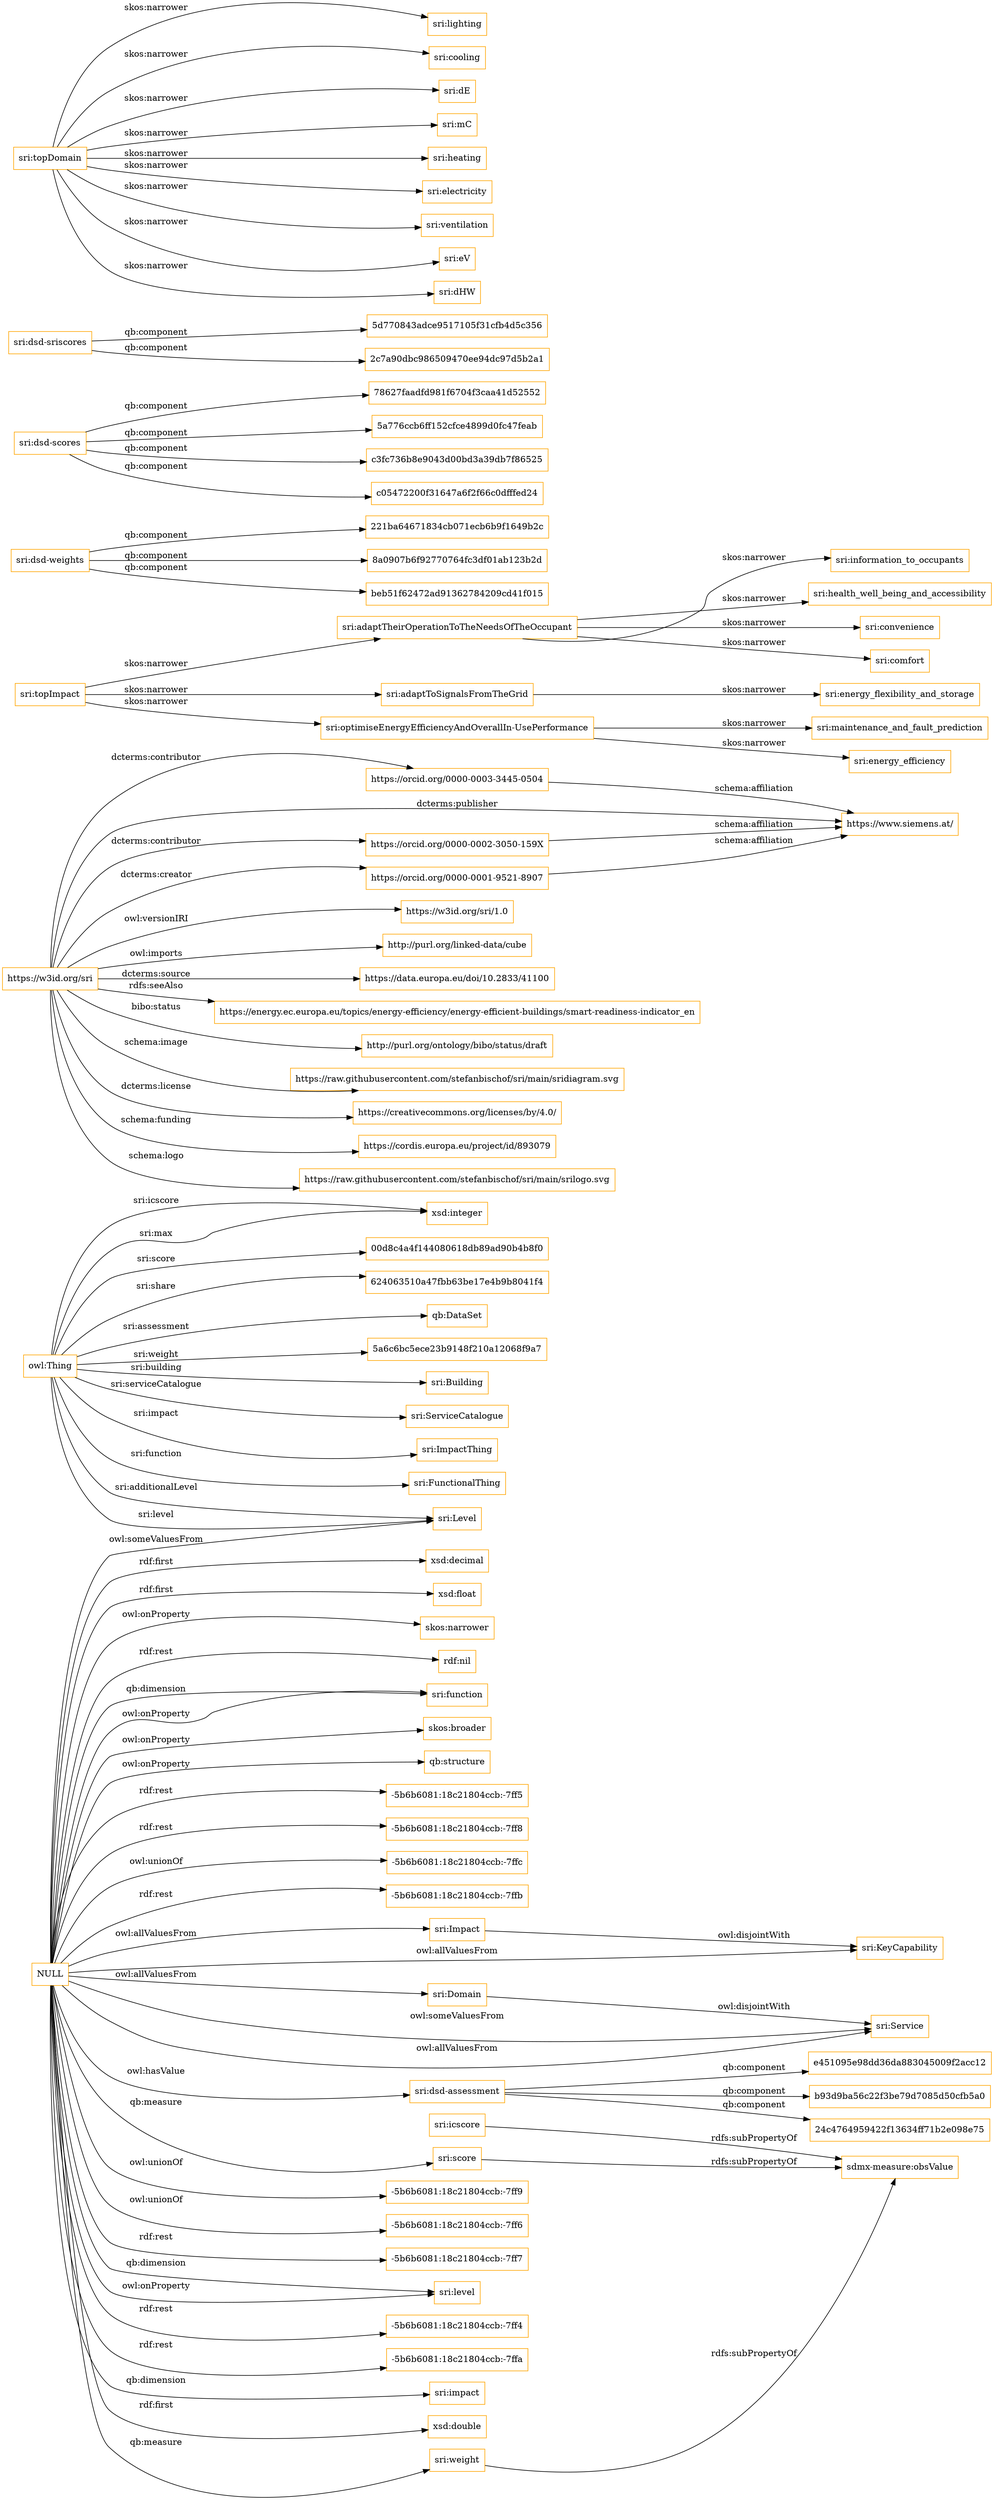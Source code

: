digraph ar2dtool_diagram { 
rankdir=LR;
size="1501"
node [shape = rectangle, color="orange"]; "sri:Building" "sri:KeyCapability" "sri:Service" "sri:ServiceCatalogue" "sri:Impact" "sri:Domain" "sri:ImpactThing" "sri:FunctionalThing" "sri:Level" ; /*classes style*/
	"https://orcid.org/0000-0003-3445-0504" -> "https://www.siemens.at/" [ label = "schema:affiliation" ];
	"https://orcid.org/0000-0002-3050-159X" -> "https://www.siemens.at/" [ label = "schema:affiliation" ];
	"https://orcid.org/0000-0001-9521-8907" -> "https://www.siemens.at/" [ label = "schema:affiliation" ];
	"sri:weight" -> "sdmx-measure:obsValue" [ label = "rdfs:subPropertyOf" ];
	"sri:adaptTheirOperationToTheNeedsOfTheOccupant" -> "sri:information_to_occupants" [ label = "skos:narrower" ];
	"sri:adaptTheirOperationToTheNeedsOfTheOccupant" -> "sri:health_well_being_and_accessibility" [ label = "skos:narrower" ];
	"sri:adaptTheirOperationToTheNeedsOfTheOccupant" -> "sri:convenience" [ label = "skos:narrower" ];
	"sri:adaptTheirOperationToTheNeedsOfTheOccupant" -> "sri:comfort" [ label = "skos:narrower" ];
	"sri:dsd-weights" -> "221ba64671834cb071ecb6b9f1649b2c" [ label = "qb:component" ];
	"sri:dsd-weights" -> "8a0907b6f92770764fc3df01ab123b2d" [ label = "qb:component" ];
	"sri:dsd-weights" -> "beb51f62472ad91362784209cd41f015" [ label = "qb:component" ];
	"sri:adaptToSignalsFromTheGrid" -> "sri:energy_flexibility_and_storage" [ label = "skos:narrower" ];
	"sri:icscore" -> "sdmx-measure:obsValue" [ label = "rdfs:subPropertyOf" ];
	"sri:dsd-scores" -> "78627faadfd981f6704f3caa41d52552" [ label = "qb:component" ];
	"sri:dsd-scores" -> "5a776ccb6ff152cfce4899d0fc47feab" [ label = "qb:component" ];
	"sri:dsd-scores" -> "c3fc736b8e9043d00bd3a39db7f86525" [ label = "qb:component" ];
	"sri:dsd-scores" -> "c05472200f31647a6f2f66c0dfffed24" [ label = "qb:component" ];
	"sri:optimiseEnergyEfficiencyAndOverallIn-UsePerformance" -> "sri:maintenance_and_fault_prediction" [ label = "skos:narrower" ];
	"sri:optimiseEnergyEfficiencyAndOverallIn-UsePerformance" -> "sri:energy_efficiency" [ label = "skos:narrower" ];
	"sri:dsd-sriscores" -> "5d770843adce9517105f31cfb4d5c356" [ label = "qb:component" ];
	"sri:dsd-sriscores" -> "2c7a90dbc986509470ee94dc97d5b2a1" [ label = "qb:component" ];
	"sri:Impact" -> "sri:KeyCapability" [ label = "owl:disjointWith" ];
	"sri:topImpact" -> "sri:optimiseEnergyEfficiencyAndOverallIn-UsePerformance" [ label = "skos:narrower" ];
	"sri:topImpact" -> "sri:adaptToSignalsFromTheGrid" [ label = "skos:narrower" ];
	"sri:topImpact" -> "sri:adaptTheirOperationToTheNeedsOfTheOccupant" [ label = "skos:narrower" ];
	"https://w3id.org/sri" -> "https://orcid.org/0000-0003-3445-0504" [ label = "dcterms:contributor" ];
	"https://w3id.org/sri" -> "https://orcid.org/0000-0001-9521-8907" [ label = "dcterms:creator" ];
	"https://w3id.org/sri" -> "https://www.siemens.at/" [ label = "dcterms:publisher" ];
	"https://w3id.org/sri" -> "https://w3id.org/sri/1.0" [ label = "owl:versionIRI" ];
	"https://w3id.org/sri" -> "http://purl.org/linked-data/cube" [ label = "owl:imports" ];
	"https://w3id.org/sri" -> "https://data.europa.eu/doi/10.2833/41100" [ label = "dcterms:source" ];
	"https://w3id.org/sri" -> "https://orcid.org/0000-0002-3050-159X" [ label = "dcterms:contributor" ];
	"https://w3id.org/sri" -> "https://energy.ec.europa.eu/topics/energy-efficiency/energy-efficient-buildings/smart-readiness-indicator_en" [ label = "rdfs:seeAlso" ];
	"https://w3id.org/sri" -> "http://purl.org/ontology/bibo/status/draft" [ label = "bibo:status" ];
	"https://w3id.org/sri" -> "https://raw.githubusercontent.com/stefanbischof/sri/main/sridiagram.svg" [ label = "schema:image" ];
	"https://w3id.org/sri" -> "https://creativecommons.org/licenses/by/4.0/" [ label = "dcterms:license" ];
	"https://w3id.org/sri" -> "https://cordis.europa.eu/project/id/893079" [ label = "schema:funding" ];
	"https://w3id.org/sri" -> "https://raw.githubusercontent.com/stefanbischof/sri/main/srilogo.svg" [ label = "schema:logo" ];
	"sri:Domain" -> "sri:Service" [ label = "owl:disjointWith" ];
	"sri:topDomain" -> "sri:lighting" [ label = "skos:narrower" ];
	"sri:topDomain" -> "sri:cooling" [ label = "skos:narrower" ];
	"sri:topDomain" -> "sri:dE" [ label = "skos:narrower" ];
	"sri:topDomain" -> "sri:mC" [ label = "skos:narrower" ];
	"sri:topDomain" -> "sri:heating" [ label = "skos:narrower" ];
	"sri:topDomain" -> "sri:electricity" [ label = "skos:narrower" ];
	"sri:topDomain" -> "sri:ventilation" [ label = "skos:narrower" ];
	"sri:topDomain" -> "sri:eV" [ label = "skos:narrower" ];
	"sri:topDomain" -> "sri:dHW" [ label = "skos:narrower" ];
	"sri:dsd-assessment" -> "24c4764959422f13634ff71b2e098e75" [ label = "qb:component" ];
	"sri:dsd-assessment" -> "e451095e98dd36da883045009f2acc12" [ label = "qb:component" ];
	"sri:dsd-assessment" -> "b93d9ba56c22f3be79d7085d50cfb5a0" [ label = "qb:component" ];
	"sri:score" -> "sdmx-measure:obsValue" [ label = "rdfs:subPropertyOf" ];
	"NULL" -> "sri:Service" [ label = "owl:someValuesFrom" ];
	"NULL" -> "sri:dsd-assessment" [ label = "owl:hasValue" ];
	"NULL" -> "-5b6b6081:18c21804ccb:-7ff9" [ label = "owl:unionOf" ];
	"NULL" -> "-5b6b6081:18c21804ccb:-7ff6" [ label = "owl:unionOf" ];
	"NULL" -> "sri:weight" [ label = "qb:measure" ];
	"NULL" -> "-5b6b6081:18c21804ccb:-7ff7" [ label = "rdf:rest" ];
	"NULL" -> "sri:Domain" [ label = "owl:allValuesFrom" ];
	"NULL" -> "sri:level" [ label = "qb:dimension" ];
	"NULL" -> "-5b6b6081:18c21804ccb:-7ff4" [ label = "rdf:rest" ];
	"NULL" -> "-5b6b6081:18c21804ccb:-7ffa" [ label = "rdf:rest" ];
	"NULL" -> "sri:Level" [ label = "owl:someValuesFrom" ];
	"NULL" -> "sri:impact" [ label = "qb:dimension" ];
	"NULL" -> "xsd:double" [ label = "rdf:first" ];
	"NULL" -> "xsd:decimal" [ label = "rdf:first" ];
	"NULL" -> "sri:score" [ label = "qb:measure" ];
	"NULL" -> "sri:Service" [ label = "owl:allValuesFrom" ];
	"NULL" -> "sri:Impact" [ label = "owl:allValuesFrom" ];
	"NULL" -> "xsd:float" [ label = "rdf:first" ];
	"NULL" -> "skos:narrower" [ label = "owl:onProperty" ];
	"NULL" -> "rdf:nil" [ label = "rdf:rest" ];
	"NULL" -> "sri:level" [ label = "owl:onProperty" ];
	"NULL" -> "sri:function" [ label = "qb:dimension" ];
	"NULL" -> "skos:broader" [ label = "owl:onProperty" ];
	"NULL" -> "sri:KeyCapability" [ label = "owl:allValuesFrom" ];
	"NULL" -> "qb:structure" [ label = "owl:onProperty" ];
	"NULL" -> "-5b6b6081:18c21804ccb:-7ff5" [ label = "rdf:rest" ];
	"NULL" -> "-5b6b6081:18c21804ccb:-7ff8" [ label = "rdf:rest" ];
	"NULL" -> "-5b6b6081:18c21804ccb:-7ffc" [ label = "owl:unionOf" ];
	"NULL" -> "sri:function" [ label = "owl:onProperty" ];
	"NULL" -> "-5b6b6081:18c21804ccb:-7ffb" [ label = "rdf:rest" ];
	"owl:Thing" -> "xsd:integer" [ label = "sri:icscore" ];
	"owl:Thing" -> "sri:Level" [ label = "sri:additionalLevel" ];
	"owl:Thing" -> "00d8c4a4f144080618db89ad90b4b8f0" [ label = "sri:score" ];
	"owl:Thing" -> "sri:Building" [ label = "sri:building" ];
	"owl:Thing" -> "624063510a47fbb63be17e4b9b8041f4" [ label = "sri:share" ];
	"owl:Thing" -> "sri:Level" [ label = "sri:level" ];
	"owl:Thing" -> "qb:DataSet" [ label = "sri:assessment" ];
	"owl:Thing" -> "sri:ImpactThing" [ label = "sri:impact" ];
	"owl:Thing" -> "5a6c6bc5ece23b9148f210a12068f9a7" [ label = "sri:weight" ];
	"owl:Thing" -> "sri:ServiceCatalogue" [ label = "sri:serviceCatalogue" ];
	"owl:Thing" -> "xsd:integer" [ label = "sri:max" ];
	"owl:Thing" -> "sri:FunctionalThing" [ label = "sri:function" ];

}
